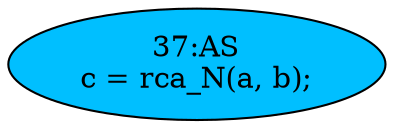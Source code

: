 strict digraph "" {
	node [label="\N"];
	"37:AS"	 [ast="<pyverilog.vparser.ast.Assign object at 0x7f1501ec2a90>",
		def_var="['c']",
		fillcolor=deepskyblue,
		label="37:AS
c = rca_N(a, b);",
		statements="[]",
		style=filled,
		typ=Assign,
		use_var="['rca_N', 'a', 'b']"];
}

